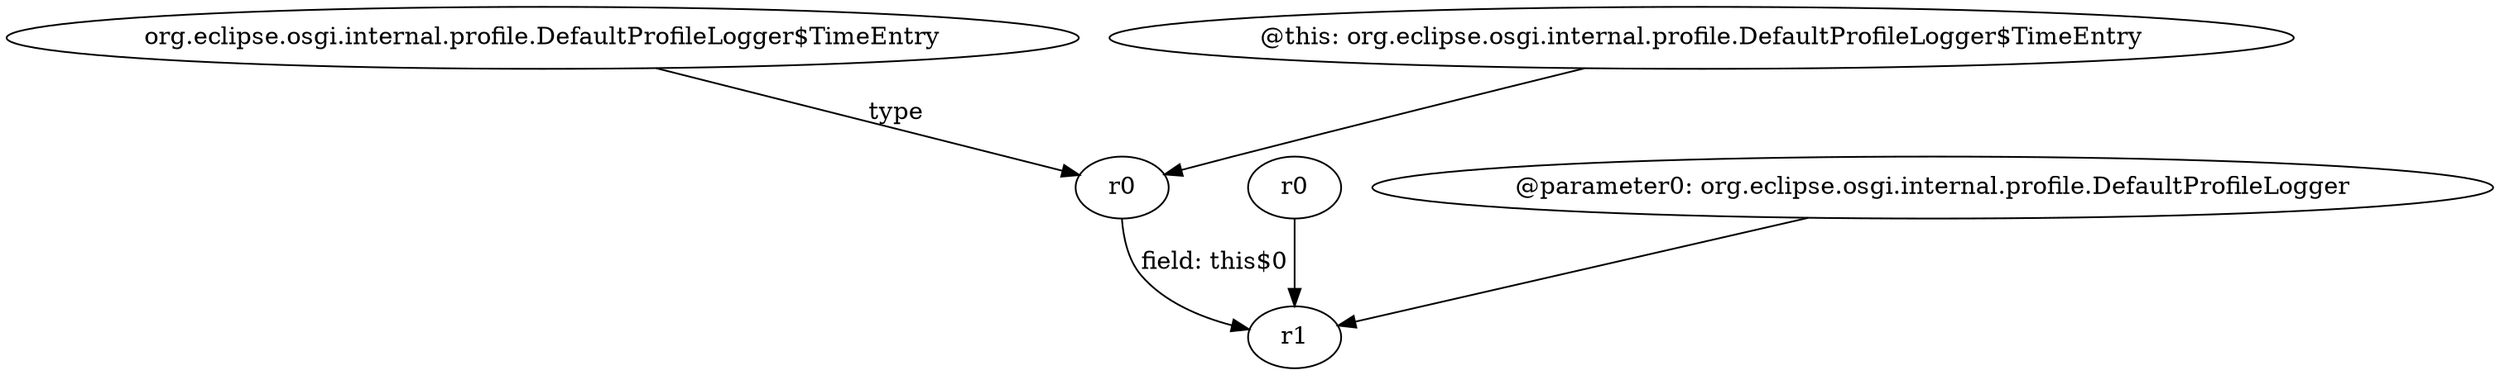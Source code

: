 digraph g {
0[label="org.eclipse.osgi.internal.profile.DefaultProfileLogger$TimeEntry"]
1[label="r0"]
0->1[label="type"]
2[label="r1"]
1->2[label="field: this$0"]
3[label="r0"]
3->2[label=""]
4[label="@this: org.eclipse.osgi.internal.profile.DefaultProfileLogger$TimeEntry"]
4->1[label=""]
5[label="@parameter0: org.eclipse.osgi.internal.profile.DefaultProfileLogger"]
5->2[label=""]
}